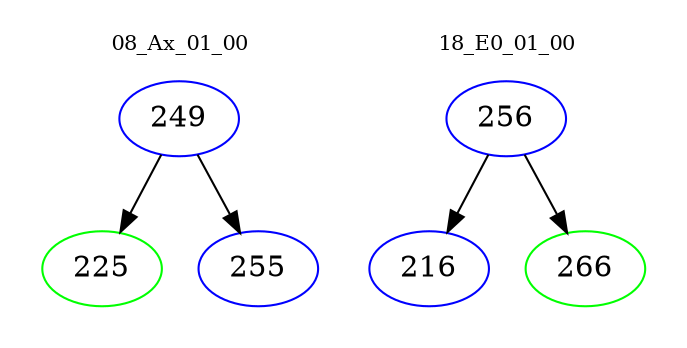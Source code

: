 digraph{
subgraph cluster_0 {
color = white
label = "08_Ax_01_00";
fontsize=10;
T0_249 [label="249", color="blue"]
T0_249 -> T0_225 [color="black"]
T0_225 [label="225", color="green"]
T0_249 -> T0_255 [color="black"]
T0_255 [label="255", color="blue"]
}
subgraph cluster_1 {
color = white
label = "18_E0_01_00";
fontsize=10;
T1_256 [label="256", color="blue"]
T1_256 -> T1_216 [color="black"]
T1_216 [label="216", color="blue"]
T1_256 -> T1_266 [color="black"]
T1_266 [label="266", color="green"]
}
}
